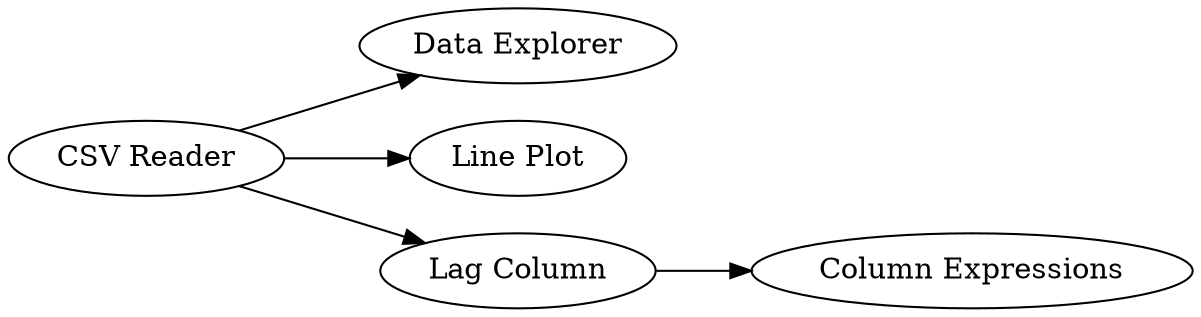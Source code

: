 digraph {
	"-6463845472993829795_3" [label="Data Explorer"]
	"-6463845472993829795_2" [label="Line Plot"]
	"-6463845472993829795_6" [label="Lag Column"]
	"-6463845472993829795_1" [label="CSV Reader"]
	"-6463845472993829795_4" [label="Column Expressions"]
	"-6463845472993829795_1" -> "-6463845472993829795_6"
	"-6463845472993829795_1" -> "-6463845472993829795_3"
	"-6463845472993829795_1" -> "-6463845472993829795_2"
	"-6463845472993829795_6" -> "-6463845472993829795_4"
	rankdir=LR
}
